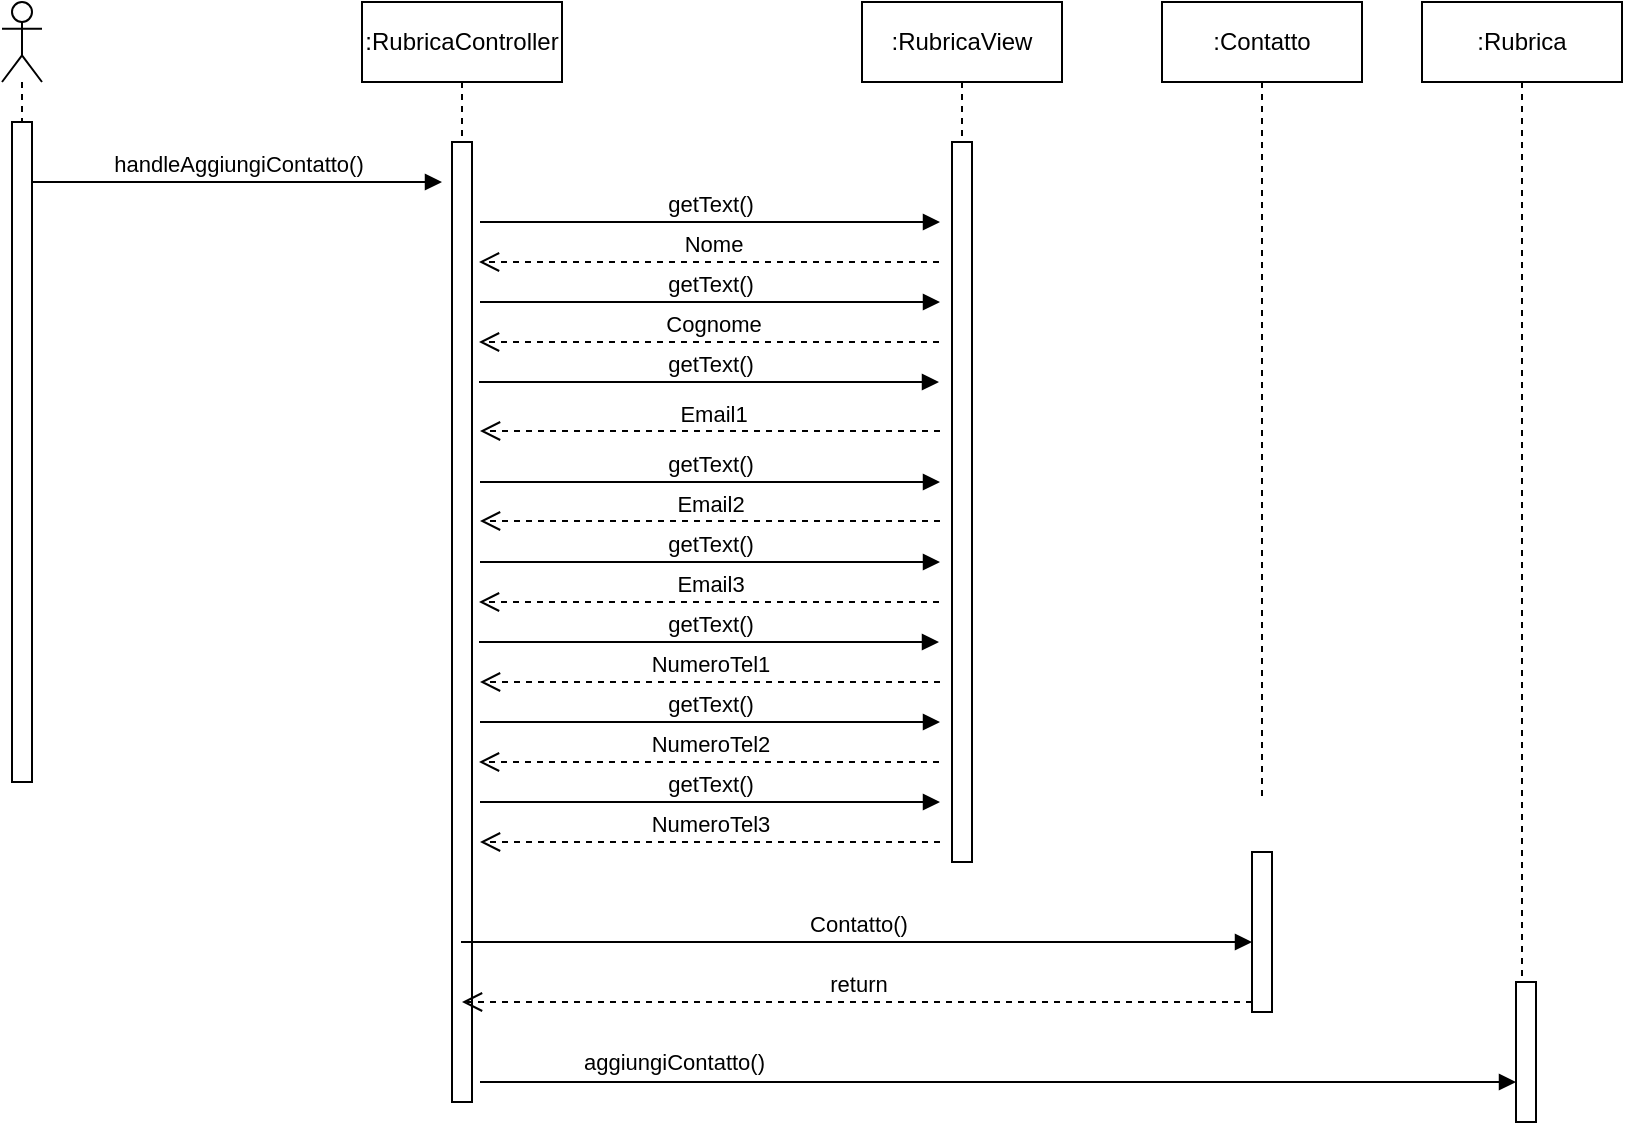 <mxfile version="25.0.3">
  <diagram name="Pagina-1" id="yo8D01nBJRKjV4xsQbsK">
    <mxGraphModel dx="1050" dy="558" grid="1" gridSize="10" guides="1" tooltips="1" connect="1" arrows="1" fold="1" page="1" pageScale="1" pageWidth="827" pageHeight="1169" math="0" shadow="0">
      <root>
        <mxCell id="0" />
        <mxCell id="1" parent="0" />
        <mxCell id="K6CtsHpdNmTs0SmLAF_Y-1" value="" style="shape=umlLifeline;perimeter=lifelinePerimeter;whiteSpace=wrap;html=1;container=1;dropTarget=0;collapsible=0;recursiveResize=0;outlineConnect=0;portConstraint=eastwest;newEdgeStyle={&quot;curved&quot;:0,&quot;rounded&quot;:0};participant=umlActor;" parent="1" vertex="1">
          <mxGeometry x="60" y="80" width="20" height="390" as="geometry" />
        </mxCell>
        <mxCell id="K6CtsHpdNmTs0SmLAF_Y-2" value="" style="html=1;points=[[0,0,0,0,5],[0,1,0,0,-5],[1,0,0,0,5],[1,1,0,0,-5]];perimeter=orthogonalPerimeter;outlineConnect=0;targetShapes=umlLifeline;portConstraint=eastwest;newEdgeStyle={&quot;curved&quot;:0,&quot;rounded&quot;:0};" parent="K6CtsHpdNmTs0SmLAF_Y-1" vertex="1">
          <mxGeometry x="5" y="60" width="10" height="330" as="geometry" />
        </mxCell>
        <mxCell id="K6CtsHpdNmTs0SmLAF_Y-3" value=":Rubrica" style="shape=umlLifeline;perimeter=lifelinePerimeter;whiteSpace=wrap;html=1;container=1;dropTarget=0;collapsible=0;recursiveResize=0;outlineConnect=0;portConstraint=eastwest;newEdgeStyle={&quot;curved&quot;:0,&quot;rounded&quot;:0};" parent="1" vertex="1">
          <mxGeometry x="770" y="80" width="100" height="520" as="geometry" />
        </mxCell>
        <mxCell id="K6CtsHpdNmTs0SmLAF_Y-17" value="handleAggiungiContatto()" style="html=1;verticalAlign=bottom;endArrow=block;curved=0;rounded=0;" parent="1" edge="1">
          <mxGeometry width="80" relative="1" as="geometry">
            <mxPoint x="75" y="170" as="sourcePoint" />
            <mxPoint x="280" y="170" as="targetPoint" />
            <Array as="points">
              <mxPoint x="170" y="170" />
            </Array>
          </mxGeometry>
        </mxCell>
        <mxCell id="K6CtsHpdNmTs0SmLAF_Y-18" value=":RubricaController" style="shape=umlLifeline;perimeter=lifelinePerimeter;whiteSpace=wrap;html=1;container=1;dropTarget=0;collapsible=0;recursiveResize=0;outlineConnect=0;portConstraint=eastwest;newEdgeStyle={&quot;curved&quot;:0,&quot;rounded&quot;:0};" parent="1" vertex="1">
          <mxGeometry x="240" y="80" width="100" height="550" as="geometry" />
        </mxCell>
        <mxCell id="K6CtsHpdNmTs0SmLAF_Y-19" value="" style="html=1;points=[[0,0,0,0,5],[0,1,0,0,-5],[1,0,0,0,5],[1,1,0,0,-5]];perimeter=orthogonalPerimeter;outlineConnect=0;targetShapes=umlLifeline;portConstraint=eastwest;newEdgeStyle={&quot;curved&quot;:0,&quot;rounded&quot;:0};" parent="K6CtsHpdNmTs0SmLAF_Y-18" vertex="1">
          <mxGeometry x="45" y="70" width="10" height="480" as="geometry" />
        </mxCell>
        <mxCell id="K6CtsHpdNmTs0SmLAF_Y-21" value=":Contatto" style="shape=umlLifeline;perimeter=lifelinePerimeter;whiteSpace=wrap;html=1;container=1;dropTarget=0;collapsible=0;recursiveResize=0;outlineConnect=0;portConstraint=eastwest;newEdgeStyle={&quot;curved&quot;:0,&quot;rounded&quot;:0};" parent="1" vertex="1">
          <mxGeometry x="640" y="80" width="100" height="400" as="geometry" />
        </mxCell>
        <mxCell id="K6CtsHpdNmTs0SmLAF_Y-31" value="" style="endArrow=block;endFill=1;html=1;edgeStyle=orthogonalEdgeStyle;align=left;verticalAlign=top;rounded=0;entryX=0.1;entryY=0.171;entryDx=0;entryDy=0;entryPerimeter=0;" parent="1" edge="1">
          <mxGeometry x="-1" relative="1" as="geometry">
            <mxPoint x="299" y="620.03" as="sourcePoint" />
            <mxPoint x="817" y="620" as="targetPoint" />
          </mxGeometry>
        </mxCell>
        <mxCell id="K6CtsHpdNmTs0SmLAF_Y-32" value="aggiungiContatto()" style="edgeLabel;resizable=0;html=1;align=left;verticalAlign=bottom;" parent="K6CtsHpdNmTs0SmLAF_Y-31" connectable="0" vertex="1">
          <mxGeometry x="-1" relative="1" as="geometry">
            <mxPoint x="50" y="-2" as="offset" />
          </mxGeometry>
        </mxCell>
        <mxCell id="y2CRy_w8b6S0I4GI7URD-1" value=":RubricaView" style="shape=umlLifeline;perimeter=lifelinePerimeter;whiteSpace=wrap;html=1;container=1;dropTarget=0;collapsible=0;recursiveResize=0;outlineConnect=0;portConstraint=eastwest;newEdgeStyle={&quot;curved&quot;:0,&quot;rounded&quot;:0};" vertex="1" parent="1">
          <mxGeometry x="490" y="80" width="100" height="430" as="geometry" />
        </mxCell>
        <mxCell id="y2CRy_w8b6S0I4GI7URD-8" value="" style="html=1;points=[[0,0,0,0,5],[0,1,0,0,-5],[1,0,0,0,5],[1,1,0,0,-5]];perimeter=orthogonalPerimeter;outlineConnect=0;targetShapes=umlLifeline;portConstraint=eastwest;newEdgeStyle={&quot;curved&quot;:0,&quot;rounded&quot;:0};" vertex="1" parent="y2CRy_w8b6S0I4GI7URD-1">
          <mxGeometry x="45" y="70" width="10" height="360" as="geometry" />
        </mxCell>
        <mxCell id="y2CRy_w8b6S0I4GI7URD-6" value="Contatto()" style="html=1;verticalAlign=bottom;endArrow=block;curved=0;rounded=0;entryX=0;entryY=0;entryDx=0;entryDy=5;" edge="1" parent="1">
          <mxGeometry relative="1" as="geometry">
            <mxPoint x="289.5" y="550" as="sourcePoint" />
            <mxPoint x="685" y="550" as="targetPoint" />
          </mxGeometry>
        </mxCell>
        <mxCell id="y2CRy_w8b6S0I4GI7URD-7" value="return" style="html=1;verticalAlign=bottom;endArrow=open;dashed=1;endSize=8;curved=0;rounded=0;exitX=0;exitY=1;exitDx=0;exitDy=-5;" edge="1" source="y2CRy_w8b6S0I4GI7URD-5" parent="1" target="K6CtsHpdNmTs0SmLAF_Y-18">
          <mxGeometry relative="1" as="geometry">
            <mxPoint x="300" y="375" as="targetPoint" />
          </mxGeometry>
        </mxCell>
        <mxCell id="y2CRy_w8b6S0I4GI7URD-9" value="getText()" style="html=1;verticalAlign=bottom;endArrow=block;curved=0;rounded=0;" edge="1" parent="1">
          <mxGeometry width="80" relative="1" as="geometry">
            <mxPoint x="299" y="230" as="sourcePoint" />
            <mxPoint x="529" y="230" as="targetPoint" />
          </mxGeometry>
        </mxCell>
        <mxCell id="y2CRy_w8b6S0I4GI7URD-11" value="&amp;nbsp;Cognome" style="html=1;verticalAlign=bottom;endArrow=open;dashed=1;endSize=8;curved=0;rounded=0;" edge="1" parent="1">
          <mxGeometry relative="1" as="geometry">
            <mxPoint x="528.5" y="250" as="sourcePoint" />
            <mxPoint x="298.5" y="250" as="targetPoint" />
          </mxGeometry>
        </mxCell>
        <mxCell id="y2CRy_w8b6S0I4GI7URD-14" value="getText()" style="html=1;verticalAlign=bottom;endArrow=block;curved=0;rounded=0;" edge="1" parent="1">
          <mxGeometry width="80" relative="1" as="geometry">
            <mxPoint x="298.5" y="270" as="sourcePoint" />
            <mxPoint x="528.5" y="270" as="targetPoint" />
          </mxGeometry>
        </mxCell>
        <mxCell id="y2CRy_w8b6S0I4GI7URD-15" value="&amp;nbsp;Email1" style="html=1;verticalAlign=bottom;endArrow=open;dashed=1;endSize=8;curved=0;rounded=0;" edge="1" parent="1">
          <mxGeometry relative="1" as="geometry">
            <mxPoint x="529" y="294.5" as="sourcePoint" />
            <mxPoint x="299" y="294.5" as="targetPoint" />
          </mxGeometry>
        </mxCell>
        <mxCell id="y2CRy_w8b6S0I4GI7URD-16" value="getText()" style="html=1;verticalAlign=bottom;endArrow=block;curved=0;rounded=0;" edge="1" parent="1">
          <mxGeometry width="80" relative="1" as="geometry">
            <mxPoint x="299" y="320" as="sourcePoint" />
            <mxPoint x="529" y="320" as="targetPoint" />
          </mxGeometry>
        </mxCell>
        <mxCell id="y2CRy_w8b6S0I4GI7URD-17" value="Email2" style="html=1;verticalAlign=bottom;endArrow=open;dashed=1;endSize=8;curved=0;rounded=0;" edge="1" parent="1">
          <mxGeometry relative="1" as="geometry">
            <mxPoint x="529" y="339.5" as="sourcePoint" />
            <mxPoint x="299" y="339.5" as="targetPoint" />
          </mxGeometry>
        </mxCell>
        <mxCell id="K6CtsHpdNmTs0SmLAF_Y-28" value="" style="html=1;points=[[0,0,0,0,5],[0,1,0,0,-5],[1,0,0,0,5],[1,1,0,0,-5]];perimeter=orthogonalPerimeter;outlineConnect=0;targetShapes=umlLifeline;portConstraint=eastwest;newEdgeStyle={&quot;curved&quot;:0,&quot;rounded&quot;:0};" parent="1" vertex="1">
          <mxGeometry x="817" y="570" width="10" height="70" as="geometry" />
        </mxCell>
        <mxCell id="y2CRy_w8b6S0I4GI7URD-22" value="getText()" style="html=1;verticalAlign=bottom;endArrow=block;curved=0;rounded=0;" edge="1" parent="1">
          <mxGeometry width="80" relative="1" as="geometry">
            <mxPoint x="299" y="360" as="sourcePoint" />
            <mxPoint x="529" y="360" as="targetPoint" />
          </mxGeometry>
        </mxCell>
        <mxCell id="y2CRy_w8b6S0I4GI7URD-23" value="Email3" style="html=1;verticalAlign=bottom;endArrow=open;dashed=1;endSize=8;curved=0;rounded=0;" edge="1" parent="1">
          <mxGeometry relative="1" as="geometry">
            <mxPoint x="528.5" y="380" as="sourcePoint" />
            <mxPoint x="298.5" y="380" as="targetPoint" />
          </mxGeometry>
        </mxCell>
        <mxCell id="y2CRy_w8b6S0I4GI7URD-24" value="getText()" style="html=1;verticalAlign=bottom;endArrow=block;curved=0;rounded=0;" edge="1" parent="1">
          <mxGeometry width="80" relative="1" as="geometry">
            <mxPoint x="298.5" y="400" as="sourcePoint" />
            <mxPoint x="528.5" y="400" as="targetPoint" />
          </mxGeometry>
        </mxCell>
        <mxCell id="y2CRy_w8b6S0I4GI7URD-25" value="NumeroTel1" style="html=1;verticalAlign=bottom;endArrow=open;dashed=1;endSize=8;curved=0;rounded=0;" edge="1" parent="1">
          <mxGeometry relative="1" as="geometry">
            <mxPoint x="529" y="420" as="sourcePoint" />
            <mxPoint x="299" y="420" as="targetPoint" />
          </mxGeometry>
        </mxCell>
        <mxCell id="y2CRy_w8b6S0I4GI7URD-28" value="getText()" style="html=1;verticalAlign=bottom;endArrow=block;curved=0;rounded=0;" edge="1" parent="1">
          <mxGeometry width="80" relative="1" as="geometry">
            <mxPoint x="299" y="440" as="sourcePoint" />
            <mxPoint x="529" y="440" as="targetPoint" />
          </mxGeometry>
        </mxCell>
        <mxCell id="y2CRy_w8b6S0I4GI7URD-29" value="NumeroTel2" style="html=1;verticalAlign=bottom;endArrow=open;dashed=1;endSize=8;curved=0;rounded=0;" edge="1" parent="1">
          <mxGeometry relative="1" as="geometry">
            <mxPoint x="528.5" y="460" as="sourcePoint" />
            <mxPoint x="298.5" y="460" as="targetPoint" />
          </mxGeometry>
        </mxCell>
        <mxCell id="y2CRy_w8b6S0I4GI7URD-32" value="getText()" style="html=1;verticalAlign=bottom;endArrow=block;curved=0;rounded=0;" edge="1" parent="1">
          <mxGeometry width="80" relative="1" as="geometry">
            <mxPoint x="299" y="190" as="sourcePoint" />
            <mxPoint x="529" y="190" as="targetPoint" />
          </mxGeometry>
        </mxCell>
        <mxCell id="y2CRy_w8b6S0I4GI7URD-33" value="&amp;nbsp;Nome" style="html=1;verticalAlign=bottom;endArrow=open;dashed=1;endSize=8;curved=0;rounded=0;" edge="1" parent="1">
          <mxGeometry relative="1" as="geometry">
            <mxPoint x="528.5" y="210" as="sourcePoint" />
            <mxPoint x="298.5" y="210" as="targetPoint" />
          </mxGeometry>
        </mxCell>
        <mxCell id="y2CRy_w8b6S0I4GI7URD-38" value="getText()" style="html=1;verticalAlign=bottom;endArrow=block;curved=0;rounded=0;" edge="1" parent="1">
          <mxGeometry width="80" relative="1" as="geometry">
            <mxPoint x="299" y="480" as="sourcePoint" />
            <mxPoint x="529" y="480" as="targetPoint" />
          </mxGeometry>
        </mxCell>
        <mxCell id="y2CRy_w8b6S0I4GI7URD-39" value="NumeroTel3" style="html=1;verticalAlign=bottom;endArrow=open;dashed=1;endSize=8;curved=0;rounded=0;" edge="1" parent="1">
          <mxGeometry relative="1" as="geometry">
            <mxPoint x="529" y="500" as="sourcePoint" />
            <mxPoint x="299" y="500" as="targetPoint" />
          </mxGeometry>
        </mxCell>
        <mxCell id="y2CRy_w8b6S0I4GI7URD-5" value="" style="html=1;points=[[0,0,0,0,5],[0,1,0,0,-5],[1,0,0,0,5],[1,1,0,0,-5]];perimeter=orthogonalPerimeter;outlineConnect=0;targetShapes=umlLifeline;portConstraint=eastwest;newEdgeStyle={&quot;curved&quot;:0,&quot;rounded&quot;:0};" vertex="1" parent="1">
          <mxGeometry x="685" y="505" width="10" height="80" as="geometry" />
        </mxCell>
      </root>
    </mxGraphModel>
  </diagram>
</mxfile>
